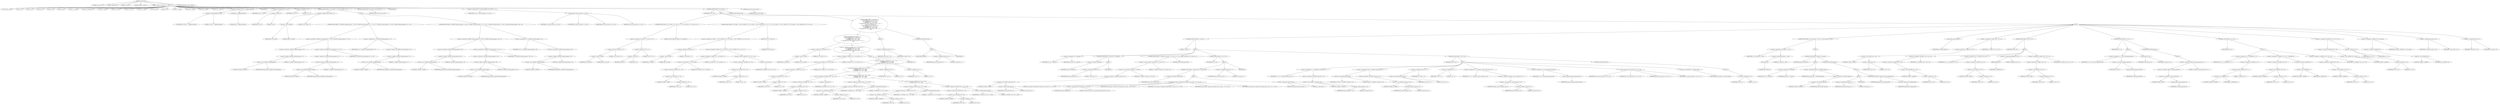 digraph cache_insert {  
"1000119" [label = "(METHOD,cache_insert)" ]
"1000120" [label = "(PARAM,const char *a1)" ]
"1000121" [label = "(PARAM,_DWORD *a2)" ]
"1000122" [label = "(PARAM,__int64 a3)" ]
"1000123" [label = "(PARAM,unsigned __int64 a4)" ]
"1000124" [label = "(PARAM,unsigned __int16 a5)" ]
"1000125" [label = "(BLOCK,,)" ]
"1000126" [label = "(LOCAL,result: __int64)" ]
"1000127" [label = "(LOCAL,v6: int)" ]
"1000128" [label = "(LOCAL,v7: int)" ]
"1000129" [label = "(LOCAL,v8: int)" ]
"1000130" [label = "(LOCAL,v9: int)" ]
"1000131" [label = "(LOCAL,v10: int)" ]
"1000132" [label = "(LOCAL,v11: __int64)" ]
"1000133" [label = "(LOCAL,v12: unsigned int)" ]
"1000134" [label = "(LOCAL,v13: __int64)" ]
"1000135" [label = "(LOCAL,v14: __int16)" ]
"1000136" [label = "(LOCAL,v15: char *)" ]
"1000137" [label = "(LOCAL,v16: __int64)" ]
"1000138" [label = "(LOCAL,v20: int)" ]
"1000139" [label = "(LOCAL,v21: int)" ]
"1000140" [label = "(LOCAL,v22: __int64)" ]
"1000141" [label = "(LOCAL,v23: __int64)" ]
"1000142" [label = "(LOCAL,v24: __int64)" ]
"1000143" [label = "(LOCAL,v25: __int64 [ 6 ])" ]
"1000144" [label = "(<operator>.assignment,v25[3] = __readfsqword(0x28u))" ]
"1000145" [label = "(<operator>.indirectIndexAccess,v25[3])" ]
"1000146" [label = "(IDENTIFIER,v25,v25[3] = __readfsqword(0x28u))" ]
"1000147" [label = "(LITERAL,3,v25[3] = __readfsqword(0x28u))" ]
"1000148" [label = "(__readfsqword,__readfsqword(0x28u))" ]
"1000149" [label = "(LITERAL,0x28u,__readfsqword(0x28u))" ]
"1000150" [label = "(IDENTIFIER,L,)" ]
"1000151" [label = "(<operator>.assignment,v20 = a5 & 4)" ]
"1000152" [label = "(IDENTIFIER,v20,v20 = a5 & 4)" ]
"1000153" [label = "(<operator>.and,a5 & 4)" ]
"1000154" [label = "(IDENTIFIER,a5,a5 & 4)" ]
"1000155" [label = "(LITERAL,4,a5 & 4)" ]
"1000156" [label = "(<operator>.assignment,v21 = 0)" ]
"1000157" [label = "(IDENTIFIER,v21,v21 = 0)" ]
"1000158" [label = "(LITERAL,0,v21 = 0)" ]
"1000159" [label = "(CONTROL_STRUCTURE,if ( (a5 & 0x980) != 0 ),if ( (a5 & 0x980) != 0 ))" ]
"1000160" [label = "(<operator>.notEquals,(a5 & 0x980) != 0)" ]
"1000161" [label = "(<operator>.and,a5 & 0x980)" ]
"1000162" [label = "(IDENTIFIER,a5,a5 & 0x980)" ]
"1000163" [label = "(LITERAL,0x980,a5 & 0x980)" ]
"1000164" [label = "(LITERAL,0,(a5 & 0x980) != 0)" ]
"1000165" [label = "(BLOCK,,)" ]
"1000166" [label = "(CONTROL_STRUCTURE,if ( *((_QWORD *)dnsmasq_daemon + 57) && *((_QWORD *)dnsmasq_daemon + 57) < a4 ),if ( *((_QWORD *)dnsmasq_daemon + 57) && *((_QWORD *)dnsmasq_daemon + 57) < a4 ))" ]
"1000167" [label = "(<operator>.logicalAnd,*((_QWORD *)dnsmasq_daemon + 57) && *((_QWORD *)dnsmasq_daemon + 57) < a4)" ]
"1000168" [label = "(<operator>.indirection,*((_QWORD *)dnsmasq_daemon + 57))" ]
"1000169" [label = "(<operator>.addition,(_QWORD *)dnsmasq_daemon + 57)" ]
"1000170" [label = "(<operator>.cast,(_QWORD *)dnsmasq_daemon)" ]
"1000171" [label = "(UNKNOWN,_QWORD *,_QWORD *)" ]
"1000172" [label = "(IDENTIFIER,dnsmasq_daemon,(_QWORD *)dnsmasq_daemon)" ]
"1000173" [label = "(LITERAL,57,(_QWORD *)dnsmasq_daemon + 57)" ]
"1000174" [label = "(<operator>.lessThan,*((_QWORD *)dnsmasq_daemon + 57) < a4)" ]
"1000175" [label = "(<operator>.indirection,*((_QWORD *)dnsmasq_daemon + 57))" ]
"1000176" [label = "(<operator>.addition,(_QWORD *)dnsmasq_daemon + 57)" ]
"1000177" [label = "(<operator>.cast,(_QWORD *)dnsmasq_daemon)" ]
"1000178" [label = "(UNKNOWN,_QWORD *,_QWORD *)" ]
"1000179" [label = "(IDENTIFIER,dnsmasq_daemon,(_QWORD *)dnsmasq_daemon)" ]
"1000180" [label = "(LITERAL,57,(_QWORD *)dnsmasq_daemon + 57)" ]
"1000181" [label = "(IDENTIFIER,a4,*((_QWORD *)dnsmasq_daemon + 57) < a4)" ]
"1000182" [label = "(<operator>.assignment,a4 = *((_QWORD *)dnsmasq_daemon + 57))" ]
"1000183" [label = "(IDENTIFIER,a4,a4 = *((_QWORD *)dnsmasq_daemon + 57))" ]
"1000184" [label = "(<operator>.indirection,*((_QWORD *)dnsmasq_daemon + 57))" ]
"1000185" [label = "(<operator>.addition,(_QWORD *)dnsmasq_daemon + 57)" ]
"1000186" [label = "(<operator>.cast,(_QWORD *)dnsmasq_daemon)" ]
"1000187" [label = "(UNKNOWN,_QWORD *,_QWORD *)" ]
"1000188" [label = "(IDENTIFIER,dnsmasq_daemon,(_QWORD *)dnsmasq_daemon)" ]
"1000189" [label = "(LITERAL,57,(_QWORD *)dnsmasq_daemon + 57)" ]
"1000190" [label = "(CONTROL_STRUCTURE,if ( *((_QWORD *)dnsmasq_daemon + 56) && *((_QWORD *)dnsmasq_daemon + 56) > a4 ),if ( *((_QWORD *)dnsmasq_daemon + 56) && *((_QWORD *)dnsmasq_daemon + 56) > a4 ))" ]
"1000191" [label = "(<operator>.logicalAnd,*((_QWORD *)dnsmasq_daemon + 56) && *((_QWORD *)dnsmasq_daemon + 56) > a4)" ]
"1000192" [label = "(<operator>.indirection,*((_QWORD *)dnsmasq_daemon + 56))" ]
"1000193" [label = "(<operator>.addition,(_QWORD *)dnsmasq_daemon + 56)" ]
"1000194" [label = "(<operator>.cast,(_QWORD *)dnsmasq_daemon)" ]
"1000195" [label = "(UNKNOWN,_QWORD *,_QWORD *)" ]
"1000196" [label = "(IDENTIFIER,dnsmasq_daemon,(_QWORD *)dnsmasq_daemon)" ]
"1000197" [label = "(LITERAL,56,(_QWORD *)dnsmasq_daemon + 56)" ]
"1000198" [label = "(<operator>.greaterThan,*((_QWORD *)dnsmasq_daemon + 56) > a4)" ]
"1000199" [label = "(<operator>.indirection,*((_QWORD *)dnsmasq_daemon + 56))" ]
"1000200" [label = "(<operator>.addition,(_QWORD *)dnsmasq_daemon + 56)" ]
"1000201" [label = "(<operator>.cast,(_QWORD *)dnsmasq_daemon)" ]
"1000202" [label = "(UNKNOWN,_QWORD *,_QWORD *)" ]
"1000203" [label = "(IDENTIFIER,dnsmasq_daemon,(_QWORD *)dnsmasq_daemon)" ]
"1000204" [label = "(LITERAL,56,(_QWORD *)dnsmasq_daemon + 56)" ]
"1000205" [label = "(IDENTIFIER,a4,*((_QWORD *)dnsmasq_daemon + 56) > a4)" ]
"1000206" [label = "(<operator>.assignment,a4 = *((_QWORD *)dnsmasq_daemon + 56))" ]
"1000207" [label = "(IDENTIFIER,a4,a4 = *((_QWORD *)dnsmasq_daemon + 56))" ]
"1000208" [label = "(<operator>.indirection,*((_QWORD *)dnsmasq_daemon + 56))" ]
"1000209" [label = "(<operator>.addition,(_QWORD *)dnsmasq_daemon + 56)" ]
"1000210" [label = "(<operator>.cast,(_QWORD *)dnsmasq_daemon)" ]
"1000211" [label = "(UNKNOWN,_QWORD *,_QWORD *)" ]
"1000212" [label = "(IDENTIFIER,dnsmasq_daemon,(_QWORD *)dnsmasq_daemon)" ]
"1000213" [label = "(LITERAL,56,(_QWORD *)dnsmasq_daemon + 56)" ]
"1000214" [label = "(CONTROL_STRUCTURE,if ( insert_error ),if ( insert_error ))" ]
"1000215" [label = "(IDENTIFIER,insert_error,if ( insert_error ))" ]
"1000216" [label = "(IDENTIFIER,L,)" ]
"1000217" [label = "(<operator>.assignment,v23 = cache_scan_free(a1, a2, a3, a5))" ]
"1000218" [label = "(IDENTIFIER,v23,v23 = cache_scan_free(a1, a2, a3, a5))" ]
"1000219" [label = "(cache_scan_free,cache_scan_free(a1, a2, a3, a5))" ]
"1000220" [label = "(IDENTIFIER,a1,cache_scan_free(a1, a2, a3, a5))" ]
"1000221" [label = "(IDENTIFIER,a2,cache_scan_free(a1, a2, a3, a5))" ]
"1000222" [label = "(IDENTIFIER,a3,cache_scan_free(a1, a2, a3, a5))" ]
"1000223" [label = "(IDENTIFIER,a5,cache_scan_free(a1, a2, a3, a5))" ]
"1000224" [label = "(CONTROL_STRUCTURE,if ( v23 ),if ( v23 ))" ]
"1000225" [label = "(IDENTIFIER,v23,if ( v23 ))" ]
"1000226" [label = "(BLOCK,,)" ]
"1000227" [label = "(CONTROL_STRUCTURE,if ( (a5 & 0x180) == 0 || (a5 & 8) == 0 ),if ( (a5 & 0x180) == 0 || (a5 & 8) == 0 ))" ]
"1000228" [label = "(<operator>.logicalOr,(a5 & 0x180) == 0 || (a5 & 8) == 0)" ]
"1000229" [label = "(<operator>.equals,(a5 & 0x180) == 0)" ]
"1000230" [label = "(<operator>.and,a5 & 0x180)" ]
"1000231" [label = "(IDENTIFIER,a5,a5 & 0x180)" ]
"1000232" [label = "(LITERAL,0x180,a5 & 0x180)" ]
"1000233" [label = "(LITERAL,0,(a5 & 0x180) == 0)" ]
"1000234" [label = "(<operator>.equals,(a5 & 8) == 0)" ]
"1000235" [label = "(<operator>.and,a5 & 8)" ]
"1000236" [label = "(IDENTIFIER,a5,a5 & 8)" ]
"1000237" [label = "(LITERAL,8,a5 & 8)" ]
"1000238" [label = "(LITERAL,0,(a5 & 8) == 0)" ]
"1000239" [label = "(CONTROL_STRUCTURE,goto LABEL_27;,goto LABEL_27;)" ]
"1000240" [label = "(CONTROL_STRUCTURE,if ( (a5 & 0x80) != 0 && (*(_WORD *)(v23 + 52) & 0x80) != 0 && *(_DWORD *)(v23 + 24) == *a2 ),if ( (a5 & 0x80) != 0 && (*(_WORD *)(v23 + 52) & 0x80) != 0 && *(_DWORD *)(v23 + 24) == *a2 ))" ]
"1000241" [label = "(<operator>.logicalAnd,(a5 & 0x80) != 0 && (*(_WORD *)(v23 + 52) & 0x80) != 0 && *(_DWORD *)(v23 + 24) == *a2)" ]
"1000242" [label = "(<operator>.notEquals,(a5 & 0x80) != 0)" ]
"1000243" [label = "(<operator>.and,a5 & 0x80)" ]
"1000244" [label = "(IDENTIFIER,a5,a5 & 0x80)" ]
"1000245" [label = "(LITERAL,0x80,a5 & 0x80)" ]
"1000246" [label = "(LITERAL,0,(a5 & 0x80) != 0)" ]
"1000247" [label = "(<operator>.logicalAnd,(*(_WORD *)(v23 + 52) & 0x80) != 0 && *(_DWORD *)(v23 + 24) == *a2)" ]
"1000248" [label = "(<operator>.notEquals,(*(_WORD *)(v23 + 52) & 0x80) != 0)" ]
"1000249" [label = "(<operator>.and,*(_WORD *)(v23 + 52) & 0x80)" ]
"1000250" [label = "(<operator>.indirection,*(_WORD *)(v23 + 52))" ]
"1000251" [label = "(<operator>.cast,(_WORD *)(v23 + 52))" ]
"1000252" [label = "(UNKNOWN,_WORD *,_WORD *)" ]
"1000253" [label = "(<operator>.addition,v23 + 52)" ]
"1000254" [label = "(IDENTIFIER,v23,v23 + 52)" ]
"1000255" [label = "(LITERAL,52,v23 + 52)" ]
"1000256" [label = "(LITERAL,0x80,*(_WORD *)(v23 + 52) & 0x80)" ]
"1000257" [label = "(LITERAL,0,(*(_WORD *)(v23 + 52) & 0x80) != 0)" ]
"1000258" [label = "(<operator>.equals,*(_DWORD *)(v23 + 24) == *a2)" ]
"1000259" [label = "(<operator>.indirection,*(_DWORD *)(v23 + 24))" ]
"1000260" [label = "(<operator>.cast,(_DWORD *)(v23 + 24))" ]
"1000261" [label = "(UNKNOWN,_DWORD *,_DWORD *)" ]
"1000262" [label = "(<operator>.addition,v23 + 24)" ]
"1000263" [label = "(IDENTIFIER,v23,v23 + 24)" ]
"1000264" [label = "(LITERAL,24,v23 + 24)" ]
"1000265" [label = "(<operator>.indirection,*a2)" ]
"1000266" [label = "(IDENTIFIER,a2,*(_DWORD *)(v23 + 24) == *a2)" ]
"1000267" [label = "(RETURN,return v23;,return v23;)" ]
"1000268" [label = "(IDENTIFIER,v23,return v23;)" ]
"1000269" [label = "(CONTROL_STRUCTURE,if ( (a5 & 0x100) != 0\n      && (*(_WORD *)(v23 + 52) & 0x100) != 0\n      && (*(_DWORD *)(v23 + 24) != *a2\n       || *(_DWORD *)(v23 + 28) != a2[1]\n       || *(_DWORD *)(v23 + 32) != a2[2]\n       || *(_DWORD *)(v23 + 36) != a2[3] ? (v10 = 0) : (v10 = 1),\n          v10) ),if ( (a5 & 0x100) != 0\n      && (*(_WORD *)(v23 + 52) & 0x100) != 0\n      && (*(_DWORD *)(v23 + 24) != *a2\n       || *(_DWORD *)(v23 + 28) != a2[1]\n       || *(_DWORD *)(v23 + 32) != a2[2]\n       || *(_DWORD *)(v23 + 36) != a2[3] ? (v10 = 0) : (v10 = 1),\n          v10) ))" ]
"1000270" [label = "(<operator>.logicalAnd,(a5 & 0x100) != 0\n      && (*(_WORD *)(v23 + 52) & 0x100) != 0\n      && (*(_DWORD *)(v23 + 24) != *a2\n       || *(_DWORD *)(v23 + 28) != a2[1]\n       || *(_DWORD *)(v23 + 32) != a2[2]\n       || *(_DWORD *)(v23 + 36) != a2[3] ? (v10 = 0) : (v10 = 1),\n          v10))" ]
"1000271" [label = "(<operator>.notEquals,(a5 & 0x100) != 0)" ]
"1000272" [label = "(<operator>.and,a5 & 0x100)" ]
"1000273" [label = "(IDENTIFIER,a5,a5 & 0x100)" ]
"1000274" [label = "(LITERAL,0x100,a5 & 0x100)" ]
"1000275" [label = "(LITERAL,0,(a5 & 0x100) != 0)" ]
"1000276" [label = "(<operator>.logicalAnd,(*(_WORD *)(v23 + 52) & 0x100) != 0\n      && (*(_DWORD *)(v23 + 24) != *a2\n       || *(_DWORD *)(v23 + 28) != a2[1]\n       || *(_DWORD *)(v23 + 32) != a2[2]\n       || *(_DWORD *)(v23 + 36) != a2[3] ? (v10 = 0) : (v10 = 1),\n          v10))" ]
"1000277" [label = "(<operator>.notEquals,(*(_WORD *)(v23 + 52) & 0x100) != 0)" ]
"1000278" [label = "(<operator>.and,*(_WORD *)(v23 + 52) & 0x100)" ]
"1000279" [label = "(<operator>.indirection,*(_WORD *)(v23 + 52))" ]
"1000280" [label = "(<operator>.cast,(_WORD *)(v23 + 52))" ]
"1000281" [label = "(UNKNOWN,_WORD *,_WORD *)" ]
"1000282" [label = "(<operator>.addition,v23 + 52)" ]
"1000283" [label = "(IDENTIFIER,v23,v23 + 52)" ]
"1000284" [label = "(LITERAL,52,v23 + 52)" ]
"1000285" [label = "(LITERAL,0x100,*(_WORD *)(v23 + 52) & 0x100)" ]
"1000286" [label = "(LITERAL,0,(*(_WORD *)(v23 + 52) & 0x100) != 0)" ]
"1000287" [label = "(BLOCK,,)" ]
"1000288" [label = "(<operator>.conditional,*(_DWORD *)(v23 + 24) != *a2\n       || *(_DWORD *)(v23 + 28) != a2[1]\n       || *(_DWORD *)(v23 + 32) != a2[2]\n       || *(_DWORD *)(v23 + 36) != a2[3] ? (v10 = 0) : (v10 = 1))" ]
"1000289" [label = "(<operator>.logicalOr,*(_DWORD *)(v23 + 24) != *a2\n       || *(_DWORD *)(v23 + 28) != a2[1]\n       || *(_DWORD *)(v23 + 32) != a2[2]\n       || *(_DWORD *)(v23 + 36) != a2[3])" ]
"1000290" [label = "(<operator>.notEquals,*(_DWORD *)(v23 + 24) != *a2)" ]
"1000291" [label = "(<operator>.indirection,*(_DWORD *)(v23 + 24))" ]
"1000292" [label = "(<operator>.cast,(_DWORD *)(v23 + 24))" ]
"1000293" [label = "(UNKNOWN,_DWORD *,_DWORD *)" ]
"1000294" [label = "(<operator>.addition,v23 + 24)" ]
"1000295" [label = "(IDENTIFIER,v23,v23 + 24)" ]
"1000296" [label = "(LITERAL,24,v23 + 24)" ]
"1000297" [label = "(<operator>.indirection,*a2)" ]
"1000298" [label = "(IDENTIFIER,a2,*(_DWORD *)(v23 + 24) != *a2)" ]
"1000299" [label = "(<operator>.logicalOr,*(_DWORD *)(v23 + 28) != a2[1]\n       || *(_DWORD *)(v23 + 32) != a2[2]\n       || *(_DWORD *)(v23 + 36) != a2[3])" ]
"1000300" [label = "(<operator>.notEquals,*(_DWORD *)(v23 + 28) != a2[1])" ]
"1000301" [label = "(<operator>.indirection,*(_DWORD *)(v23 + 28))" ]
"1000302" [label = "(<operator>.cast,(_DWORD *)(v23 + 28))" ]
"1000303" [label = "(UNKNOWN,_DWORD *,_DWORD *)" ]
"1000304" [label = "(<operator>.addition,v23 + 28)" ]
"1000305" [label = "(IDENTIFIER,v23,v23 + 28)" ]
"1000306" [label = "(LITERAL,28,v23 + 28)" ]
"1000307" [label = "(<operator>.indirectIndexAccess,a2[1])" ]
"1000308" [label = "(IDENTIFIER,a2,*(_DWORD *)(v23 + 28) != a2[1])" ]
"1000309" [label = "(LITERAL,1,*(_DWORD *)(v23 + 28) != a2[1])" ]
"1000310" [label = "(<operator>.logicalOr,*(_DWORD *)(v23 + 32) != a2[2]\n       || *(_DWORD *)(v23 + 36) != a2[3])" ]
"1000311" [label = "(<operator>.notEquals,*(_DWORD *)(v23 + 32) != a2[2])" ]
"1000312" [label = "(<operator>.indirection,*(_DWORD *)(v23 + 32))" ]
"1000313" [label = "(<operator>.cast,(_DWORD *)(v23 + 32))" ]
"1000314" [label = "(UNKNOWN,_DWORD *,_DWORD *)" ]
"1000315" [label = "(<operator>.addition,v23 + 32)" ]
"1000316" [label = "(IDENTIFIER,v23,v23 + 32)" ]
"1000317" [label = "(LITERAL,32,v23 + 32)" ]
"1000318" [label = "(<operator>.indirectIndexAccess,a2[2])" ]
"1000319" [label = "(IDENTIFIER,a2,*(_DWORD *)(v23 + 32) != a2[2])" ]
"1000320" [label = "(LITERAL,2,*(_DWORD *)(v23 + 32) != a2[2])" ]
"1000321" [label = "(<operator>.notEquals,*(_DWORD *)(v23 + 36) != a2[3])" ]
"1000322" [label = "(<operator>.indirection,*(_DWORD *)(v23 + 36))" ]
"1000323" [label = "(<operator>.cast,(_DWORD *)(v23 + 36))" ]
"1000324" [label = "(UNKNOWN,_DWORD *,_DWORD *)" ]
"1000325" [label = "(<operator>.addition,v23 + 36)" ]
"1000326" [label = "(IDENTIFIER,v23,v23 + 36)" ]
"1000327" [label = "(LITERAL,36,v23 + 36)" ]
"1000328" [label = "(<operator>.indirectIndexAccess,a2[3])" ]
"1000329" [label = "(IDENTIFIER,a2,*(_DWORD *)(v23 + 36) != a2[3])" ]
"1000330" [label = "(LITERAL,3,*(_DWORD *)(v23 + 36) != a2[3])" ]
"1000331" [label = "(<operator>.assignment,v10 = 0)" ]
"1000332" [label = "(IDENTIFIER,v10,v10 = 0)" ]
"1000333" [label = "(LITERAL,0,v10 = 0)" ]
"1000334" [label = "(<operator>.assignment,v10 = 1)" ]
"1000335" [label = "(IDENTIFIER,v10,v10 = 1)" ]
"1000336" [label = "(LITERAL,1,v10 = 1)" ]
"1000337" [label = "(IDENTIFIER,v10,)" ]
"1000338" [label = "(BLOCK,,)" ]
"1000339" [label = "(<operator>.assignment,result = v23)" ]
"1000340" [label = "(IDENTIFIER,result,result = v23)" ]
"1000341" [label = "(IDENTIFIER,v23,result = v23)" ]
"1000342" [label = "(CONTROL_STRUCTURE,else,else)" ]
"1000343" [label = "(BLOCK,,)" ]
"1000344" [label = "(JUMP_TARGET,LABEL_27)" ]
"1000345" [label = "(<operator>.assignment,insert_error = 1)" ]
"1000346" [label = "(IDENTIFIER,insert_error,insert_error = 1)" ]
"1000347" [label = "(LITERAL,1,insert_error = 1)" ]
"1000348" [label = "(IDENTIFIER,L,)" ]
"1000349" [label = "(CONTROL_STRUCTURE,else,else)" ]
"1000350" [label = "(BLOCK,,)" ]
"1000351" [label = "(CONTROL_STRUCTURE,while ( 1 ),while ( 1 ))" ]
"1000352" [label = "(LITERAL,1,while ( 1 ))" ]
"1000353" [label = "(BLOCK,,)" ]
"1000354" [label = "(<operator>.assignment,v24 = cache_tail)" ]
"1000355" [label = "(IDENTIFIER,v24,v24 = cache_tail)" ]
"1000356" [label = "(IDENTIFIER,cache_tail,v24 = cache_tail)" ]
"1000357" [label = "(CONTROL_STRUCTURE,if ( !cache_tail ),if ( !cache_tail ))" ]
"1000358" [label = "(<operator>.logicalNot,!cache_tail)" ]
"1000359" [label = "(IDENTIFIER,cache_tail,!cache_tail)" ]
"1000360" [label = "(BLOCK,,)" ]
"1000361" [label = "(<operator>.assignment,insert_error = 1)" ]
"1000362" [label = "(IDENTIFIER,insert_error,insert_error = 1)" ]
"1000363" [label = "(LITERAL,1,insert_error = 1)" ]
"1000364" [label = "(IDENTIFIER,L,)" ]
"1000365" [label = "(CONTROL_STRUCTURE,if ( (*(_WORD *)(cache_tail + 52) & 0xC) == 0 ),if ( (*(_WORD *)(cache_tail + 52) & 0xC) == 0 ))" ]
"1000366" [label = "(<operator>.equals,(*(_WORD *)(cache_tail + 52) & 0xC) == 0)" ]
"1000367" [label = "(<operator>.and,*(_WORD *)(cache_tail + 52) & 0xC)" ]
"1000368" [label = "(<operator>.indirection,*(_WORD *)(cache_tail + 52))" ]
"1000369" [label = "(<operator>.cast,(_WORD *)(cache_tail + 52))" ]
"1000370" [label = "(UNKNOWN,_WORD *,_WORD *)" ]
"1000371" [label = "(<operator>.addition,cache_tail + 52)" ]
"1000372" [label = "(IDENTIFIER,cache_tail,cache_tail + 52)" ]
"1000373" [label = "(LITERAL,52,cache_tail + 52)" ]
"1000374" [label = "(LITERAL,0xC,*(_WORD *)(cache_tail + 52) & 0xC)" ]
"1000375" [label = "(LITERAL,0,(*(_WORD *)(cache_tail + 52) & 0xC) == 0)" ]
"1000376" [label = "(CONTROL_STRUCTURE,break;,break;)" ]
"1000377" [label = "(CONTROL_STRUCTURE,if ( v21 ),if ( v21 ))" ]
"1000378" [label = "(IDENTIFIER,v21,if ( v21 ))" ]
"1000379" [label = "(BLOCK,,)" ]
"1000380" [label = "(CONTROL_STRUCTURE,if ( !warned_7808 ),if ( !warned_7808 ))" ]
"1000381" [label = "(<operator>.logicalNot,!warned_7808)" ]
"1000382" [label = "(IDENTIFIER,warned_7808,!warned_7808)" ]
"1000383" [label = "(BLOCK,,)" ]
"1000384" [label = "(my_syslog,my_syslog(3, (unsigned int)\"Internal error in cache.\", v6, v7, v8, v9))" ]
"1000385" [label = "(LITERAL,3,my_syslog(3, (unsigned int)\"Internal error in cache.\", v6, v7, v8, v9))" ]
"1000386" [label = "(<operator>.cast,(unsigned int)\"Internal error in cache.\")" ]
"1000387" [label = "(UNKNOWN,unsigned int,unsigned int)" ]
"1000388" [label = "(LITERAL,\"Internal error in cache.\",(unsigned int)\"Internal error in cache.\")" ]
"1000389" [label = "(IDENTIFIER,v6,my_syslog(3, (unsigned int)\"Internal error in cache.\", v6, v7, v8, v9))" ]
"1000390" [label = "(IDENTIFIER,v7,my_syslog(3, (unsigned int)\"Internal error in cache.\", v6, v7, v8, v9))" ]
"1000391" [label = "(IDENTIFIER,v8,my_syslog(3, (unsigned int)\"Internal error in cache.\", v6, v7, v8, v9))" ]
"1000392" [label = "(IDENTIFIER,v9,my_syslog(3, (unsigned int)\"Internal error in cache.\", v6, v7, v8, v9))" ]
"1000393" [label = "(<operator>.assignment,warned_7808 = 1)" ]
"1000394" [label = "(IDENTIFIER,warned_7808,warned_7808 = 1)" ]
"1000395" [label = "(LITERAL,1,warned_7808 = 1)" ]
"1000396" [label = "(<operator>.assignment,insert_error = 1)" ]
"1000397" [label = "(IDENTIFIER,insert_error,insert_error = 1)" ]
"1000398" [label = "(LITERAL,1,insert_error = 1)" ]
"1000399" [label = "(IDENTIFIER,L,)" ]
"1000400" [label = "(CONTROL_STRUCTURE,if ( v20 ),if ( v20 ))" ]
"1000401" [label = "(IDENTIFIER,v20,if ( v20 ))" ]
"1000402" [label = "(BLOCK,,)" ]
"1000403" [label = "(<operator>.assignment,v11 = *(_QWORD *)(cache_tail + 32))" ]
"1000404" [label = "(IDENTIFIER,v11,v11 = *(_QWORD *)(cache_tail + 32))" ]
"1000405" [label = "(<operator>.indirection,*(_QWORD *)(cache_tail + 32))" ]
"1000406" [label = "(<operator>.cast,(_QWORD *)(cache_tail + 32))" ]
"1000407" [label = "(UNKNOWN,_QWORD *,_QWORD *)" ]
"1000408" [label = "(<operator>.addition,cache_tail + 32)" ]
"1000409" [label = "(IDENTIFIER,cache_tail,cache_tail + 32)" ]
"1000410" [label = "(LITERAL,32,cache_tail + 32)" ]
"1000411" [label = "(<operator>.assignment,v25[0] = *(_QWORD *)(cache_tail + 24))" ]
"1000412" [label = "(<operator>.indirectIndexAccess,v25[0])" ]
"1000413" [label = "(IDENTIFIER,v25,v25[0] = *(_QWORD *)(cache_tail + 24))" ]
"1000414" [label = "(LITERAL,0,v25[0] = *(_QWORD *)(cache_tail + 24))" ]
"1000415" [label = "(<operator>.indirection,*(_QWORD *)(cache_tail + 24))" ]
"1000416" [label = "(<operator>.cast,(_QWORD *)(cache_tail + 24))" ]
"1000417" [label = "(UNKNOWN,_QWORD *,_QWORD *)" ]
"1000418" [label = "(<operator>.addition,cache_tail + 24)" ]
"1000419" [label = "(IDENTIFIER,cache_tail,cache_tail + 24)" ]
"1000420" [label = "(LITERAL,24,cache_tail + 24)" ]
"1000421" [label = "(<operator>.assignment,v25[1] = v11)" ]
"1000422" [label = "(<operator>.indirectIndexAccess,v25[1])" ]
"1000423" [label = "(IDENTIFIER,v25,v25[1] = v11)" ]
"1000424" [label = "(LITERAL,1,v25[1] = v11)" ]
"1000425" [label = "(IDENTIFIER,v11,v25[1] = v11)" ]
"1000426" [label = "(<operator>.assignment,v21 = 1)" ]
"1000427" [label = "(IDENTIFIER,v21,v21 = 1)" ]
"1000428" [label = "(LITERAL,1,v21 = 1)" ]
"1000429" [label = "(<operator>.assignment,v12 = *(unsigned __int16 *)(cache_tail + 52))" ]
"1000430" [label = "(IDENTIFIER,v12,v12 = *(unsigned __int16 *)(cache_tail + 52))" ]
"1000431" [label = "(<operator>.indirection,*(unsigned __int16 *)(cache_tail + 52))" ]
"1000432" [label = "(<operator>.cast,(unsigned __int16 *)(cache_tail + 52))" ]
"1000433" [label = "(UNKNOWN,unsigned __int16 *,unsigned __int16 *)" ]
"1000434" [label = "(<operator>.addition,cache_tail + 52)" ]
"1000435" [label = "(IDENTIFIER,cache_tail,cache_tail + 52)" ]
"1000436" [label = "(LITERAL,52,cache_tail + 52)" ]
"1000437" [label = "(<operator>.assignment,v13 = cache_get_name(cache_tail))" ]
"1000438" [label = "(IDENTIFIER,v13,v13 = cache_get_name(cache_tail))" ]
"1000439" [label = "(cache_get_name,cache_get_name(cache_tail))" ]
"1000440" [label = "(IDENTIFIER,cache_tail,cache_get_name(cache_tail))" ]
"1000441" [label = "(cache_scan_free,cache_scan_free(v13, v25, a3, v12))" ]
"1000442" [label = "(IDENTIFIER,v13,cache_scan_free(v13, v25, a3, v12))" ]
"1000443" [label = "(IDENTIFIER,v25,cache_scan_free(v13, v25, a3, v12))" ]
"1000444" [label = "(IDENTIFIER,a3,cache_scan_free(v13, v25, a3, v12))" ]
"1000445" [label = "(IDENTIFIER,v12,cache_scan_free(v13, v25, a3, v12))" ]
"1000446" [label = "(<operator>.preIncrement,++cache_live_freed)" ]
"1000447" [label = "(IDENTIFIER,cache_live_freed,++cache_live_freed)" ]
"1000448" [label = "(CONTROL_STRUCTURE,else,else)" ]
"1000449" [label = "(BLOCK,,)" ]
"1000450" [label = "(<operator>.assignment,v20 = 1)" ]
"1000451" [label = "(IDENTIFIER,v20,v20 = 1)" ]
"1000452" [label = "(LITERAL,1,v20 = 1)" ]
"1000453" [label = "(CONTROL_STRUCTURE,if ( a1 && strlen(a1) > 0x31 ),if ( a1 && strlen(a1) > 0x31 ))" ]
"1000454" [label = "(<operator>.logicalAnd,a1 && strlen(a1) > 0x31)" ]
"1000455" [label = "(IDENTIFIER,a1,a1 && strlen(a1) > 0x31)" ]
"1000456" [label = "(<operator>.greaterThan,strlen(a1) > 0x31)" ]
"1000457" [label = "(strlen,strlen(a1))" ]
"1000458" [label = "(IDENTIFIER,a1,strlen(a1))" ]
"1000459" [label = "(LITERAL,0x31,strlen(a1) > 0x31)" ]
"1000460" [label = "(BLOCK,,)" ]
"1000461" [label = "(CONTROL_STRUCTURE,if ( big_free ),if ( big_free ))" ]
"1000462" [label = "(IDENTIFIER,big_free,if ( big_free ))" ]
"1000463" [label = "(BLOCK,,)" ]
"1000464" [label = "(<operator>.assignment,v22 = big_free)" ]
"1000465" [label = "(IDENTIFIER,v22,v22 = big_free)" ]
"1000466" [label = "(IDENTIFIER,big_free,v22 = big_free)" ]
"1000467" [label = "(<operator>.assignment,big_free = *(_QWORD *)big_free)" ]
"1000468" [label = "(IDENTIFIER,big_free,big_free = *(_QWORD *)big_free)" ]
"1000469" [label = "(<operator>.indirection,*(_QWORD *)big_free)" ]
"1000470" [label = "(<operator>.cast,(_QWORD *)big_free)" ]
"1000471" [label = "(UNKNOWN,_QWORD *,_QWORD *)" ]
"1000472" [label = "(IDENTIFIER,big_free,(_QWORD *)big_free)" ]
"1000473" [label = "(CONTROL_STRUCTURE,else,else)" ]
"1000474" [label = "(BLOCK,,)" ]
"1000475" [label = "(BLOCK,,)" ]
"1000476" [label = "(<operator>.assignment,insert_error = 1)" ]
"1000477" [label = "(IDENTIFIER,insert_error,insert_error = 1)" ]
"1000478" [label = "(LITERAL,1,insert_error = 1)" ]
"1000479" [label = "(IDENTIFIER,L,)" ]
"1000480" [label = "(CONTROL_STRUCTURE,if ( bignames_left ),if ( bignames_left ))" ]
"1000481" [label = "(IDENTIFIER,bignames_left,if ( bignames_left ))" ]
"1000482" [label = "(<operator>.preDecrement,--bignames_left)" ]
"1000483" [label = "(IDENTIFIER,bignames_left,--bignames_left)" ]
"1000484" [label = "(cache_unlink,cache_unlink(v24))" ]
"1000485" [label = "(IDENTIFIER,v24,cache_unlink(v24))" ]
"1000486" [label = "(<operator>.assignment,*(_WORD *)(v24 + 52) = a5)" ]
"1000487" [label = "(<operator>.indirection,*(_WORD *)(v24 + 52))" ]
"1000488" [label = "(<operator>.cast,(_WORD *)(v24 + 52))" ]
"1000489" [label = "(UNKNOWN,_WORD *,_WORD *)" ]
"1000490" [label = "(<operator>.addition,v24 + 52)" ]
"1000491" [label = "(IDENTIFIER,v24,v24 + 52)" ]
"1000492" [label = "(LITERAL,52,v24 + 52)" ]
"1000493" [label = "(IDENTIFIER,a5,*(_WORD *)(v24 + 52) = a5)" ]
"1000494" [label = "(CONTROL_STRUCTURE,if ( v22 ),if ( v22 ))" ]
"1000495" [label = "(IDENTIFIER,v22,if ( v22 ))" ]
"1000496" [label = "(BLOCK,,)" ]
"1000497" [label = "(<operator>.assignment,*(_QWORD *)(v24 + 56) = v22)" ]
"1000498" [label = "(<operator>.indirection,*(_QWORD *)(v24 + 56))" ]
"1000499" [label = "(<operator>.cast,(_QWORD *)(v24 + 56))" ]
"1000500" [label = "(UNKNOWN,_QWORD *,_QWORD *)" ]
"1000501" [label = "(<operator>.addition,v24 + 56)" ]
"1000502" [label = "(IDENTIFIER,v24,v24 + 56)" ]
"1000503" [label = "(LITERAL,56,v24 + 56)" ]
"1000504" [label = "(IDENTIFIER,v22,*(_QWORD *)(v24 + 56) = v22)" ]
"1000505" [label = "(<operator>.assignment,v14 = *(_WORD *)(v24 + 52))" ]
"1000506" [label = "(IDENTIFIER,v14,v14 = *(_WORD *)(v24 + 52))" ]
"1000507" [label = "(<operator>.indirection,*(_WORD *)(v24 + 52))" ]
"1000508" [label = "(<operator>.cast,(_WORD *)(v24 + 52))" ]
"1000509" [label = "(UNKNOWN,_WORD *,_WORD *)" ]
"1000510" [label = "(<operator>.addition,v24 + 52)" ]
"1000511" [label = "(IDENTIFIER,v24,v24 + 52)" ]
"1000512" [label = "(LITERAL,52,v24 + 52)" ]
"1000513" [label = "(<operators>.assignmentOr,HIBYTE(v14) |= 2u)" ]
"1000514" [label = "(HIBYTE,HIBYTE(v14))" ]
"1000515" [label = "(IDENTIFIER,v14,HIBYTE(v14))" ]
"1000516" [label = "(LITERAL,2u,HIBYTE(v14) |= 2u)" ]
"1000517" [label = "(<operator>.assignment,*(_WORD *)(v24 + 52) = v14)" ]
"1000518" [label = "(<operator>.indirection,*(_WORD *)(v24 + 52))" ]
"1000519" [label = "(<operator>.cast,(_WORD *)(v24 + 52))" ]
"1000520" [label = "(UNKNOWN,_WORD *,_WORD *)" ]
"1000521" [label = "(<operator>.addition,v24 + 52)" ]
"1000522" [label = "(IDENTIFIER,v24,v24 + 52)" ]
"1000523" [label = "(LITERAL,52,v24 + 52)" ]
"1000524" [label = "(IDENTIFIER,v14,*(_WORD *)(v24 + 52) = v14)" ]
"1000525" [label = "(CONTROL_STRUCTURE,if ( a1 ),if ( a1 ))" ]
"1000526" [label = "(IDENTIFIER,a1,if ( a1 ))" ]
"1000527" [label = "(BLOCK,,)" ]
"1000528" [label = "(<operator>.assignment,v15 = (char *)cache_get_name(v24))" ]
"1000529" [label = "(IDENTIFIER,v15,v15 = (char *)cache_get_name(v24))" ]
"1000530" [label = "(<operator>.cast,(char *)cache_get_name(v24))" ]
"1000531" [label = "(UNKNOWN,char *,char *)" ]
"1000532" [label = "(cache_get_name,cache_get_name(v24))" ]
"1000533" [label = "(IDENTIFIER,v24,cache_get_name(v24))" ]
"1000534" [label = "(strcpy,strcpy(v15, a1))" ]
"1000535" [label = "(IDENTIFIER,v15,strcpy(v15, a1))" ]
"1000536" [label = "(IDENTIFIER,a1,strcpy(v15, a1))" ]
"1000537" [label = "(CONTROL_STRUCTURE,else,else)" ]
"1000538" [label = "(BLOCK,,)" ]
"1000539" [label = "(<operator>.assignment,*(_BYTE *)cache_get_name(v24) = 0)" ]
"1000540" [label = "(<operator>.indirection,*(_BYTE *)cache_get_name(v24))" ]
"1000541" [label = "(<operator>.cast,(_BYTE *)cache_get_name(v24))" ]
"1000542" [label = "(UNKNOWN,_BYTE *,_BYTE *)" ]
"1000543" [label = "(cache_get_name,cache_get_name(v24))" ]
"1000544" [label = "(IDENTIFIER,v24,cache_get_name(v24))" ]
"1000545" [label = "(LITERAL,0,*(_BYTE *)cache_get_name(v24) = 0)" ]
"1000546" [label = "(CONTROL_STRUCTURE,if ( a2 ),if ( a2 ))" ]
"1000547" [label = "(IDENTIFIER,a2,if ( a2 ))" ]
"1000548" [label = "(BLOCK,,)" ]
"1000549" [label = "(<operator>.assignment,v16 = *((_QWORD *)a2 + 1))" ]
"1000550" [label = "(IDENTIFIER,v16,v16 = *((_QWORD *)a2 + 1))" ]
"1000551" [label = "(<operator>.indirection,*((_QWORD *)a2 + 1))" ]
"1000552" [label = "(<operator>.addition,(_QWORD *)a2 + 1)" ]
"1000553" [label = "(<operator>.cast,(_QWORD *)a2)" ]
"1000554" [label = "(UNKNOWN,_QWORD *,_QWORD *)" ]
"1000555" [label = "(IDENTIFIER,a2,(_QWORD *)a2)" ]
"1000556" [label = "(LITERAL,1,(_QWORD *)a2 + 1)" ]
"1000557" [label = "(<operator>.assignment,*(_QWORD *)(v24 + 24) = *(_QWORD *)a2)" ]
"1000558" [label = "(<operator>.indirection,*(_QWORD *)(v24 + 24))" ]
"1000559" [label = "(<operator>.cast,(_QWORD *)(v24 + 24))" ]
"1000560" [label = "(UNKNOWN,_QWORD *,_QWORD *)" ]
"1000561" [label = "(<operator>.addition,v24 + 24)" ]
"1000562" [label = "(IDENTIFIER,v24,v24 + 24)" ]
"1000563" [label = "(LITERAL,24,v24 + 24)" ]
"1000564" [label = "(<operator>.indirection,*(_QWORD *)a2)" ]
"1000565" [label = "(<operator>.cast,(_QWORD *)a2)" ]
"1000566" [label = "(UNKNOWN,_QWORD *,_QWORD *)" ]
"1000567" [label = "(IDENTIFIER,a2,(_QWORD *)a2)" ]
"1000568" [label = "(<operator>.assignment,*(_QWORD *)(v24 + 32) = v16)" ]
"1000569" [label = "(<operator>.indirection,*(_QWORD *)(v24 + 32))" ]
"1000570" [label = "(<operator>.cast,(_QWORD *)(v24 + 32))" ]
"1000571" [label = "(UNKNOWN,_QWORD *,_QWORD *)" ]
"1000572" [label = "(<operator>.addition,v24 + 32)" ]
"1000573" [label = "(IDENTIFIER,v24,v24 + 32)" ]
"1000574" [label = "(LITERAL,32,v24 + 32)" ]
"1000575" [label = "(IDENTIFIER,v16,*(_QWORD *)(v24 + 32) = v16)" ]
"1000576" [label = "(<operator>.assignment,*(_QWORD *)(v24 + 40) = a3 + a4)" ]
"1000577" [label = "(<operator>.indirection,*(_QWORD *)(v24 + 40))" ]
"1000578" [label = "(<operator>.cast,(_QWORD *)(v24 + 40))" ]
"1000579" [label = "(UNKNOWN,_QWORD *,_QWORD *)" ]
"1000580" [label = "(<operator>.addition,v24 + 40)" ]
"1000581" [label = "(IDENTIFIER,v24,v24 + 40)" ]
"1000582" [label = "(LITERAL,40,v24 + 40)" ]
"1000583" [label = "(<operator>.addition,a3 + a4)" ]
"1000584" [label = "(IDENTIFIER,a3,a3 + a4)" ]
"1000585" [label = "(IDENTIFIER,a4,a3 + a4)" ]
"1000586" [label = "(<operator>.assignment,*(_QWORD *)v24 = new_chain)" ]
"1000587" [label = "(<operator>.indirection,*(_QWORD *)v24)" ]
"1000588" [label = "(<operator>.cast,(_QWORD *)v24)" ]
"1000589" [label = "(UNKNOWN,_QWORD *,_QWORD *)" ]
"1000590" [label = "(IDENTIFIER,v24,(_QWORD *)v24)" ]
"1000591" [label = "(IDENTIFIER,new_chain,*(_QWORD *)v24 = new_chain)" ]
"1000592" [label = "(<operator>.assignment,new_chain = v24)" ]
"1000593" [label = "(IDENTIFIER,new_chain,new_chain = v24)" ]
"1000594" [label = "(IDENTIFIER,v24,new_chain = v24)" ]
"1000595" [label = "(<operator>.assignment,result = v24)" ]
"1000596" [label = "(IDENTIFIER,result,result = v24)" ]
"1000597" [label = "(IDENTIFIER,v24,result = v24)" ]
"1000598" [label = "(RETURN,return result;,return result;)" ]
"1000599" [label = "(IDENTIFIER,result,return result;)" ]
"1000600" [label = "(METHOD_RETURN,__int64 __fastcall)" ]
  "1000119" -> "1000120" 
  "1000119" -> "1000121" 
  "1000119" -> "1000122" 
  "1000119" -> "1000123" 
  "1000119" -> "1000124" 
  "1000119" -> "1000125" 
  "1000119" -> "1000600" 
  "1000125" -> "1000126" 
  "1000125" -> "1000127" 
  "1000125" -> "1000128" 
  "1000125" -> "1000129" 
  "1000125" -> "1000130" 
  "1000125" -> "1000131" 
  "1000125" -> "1000132" 
  "1000125" -> "1000133" 
  "1000125" -> "1000134" 
  "1000125" -> "1000135" 
  "1000125" -> "1000136" 
  "1000125" -> "1000137" 
  "1000125" -> "1000138" 
  "1000125" -> "1000139" 
  "1000125" -> "1000140" 
  "1000125" -> "1000141" 
  "1000125" -> "1000142" 
  "1000125" -> "1000143" 
  "1000125" -> "1000144" 
  "1000125" -> "1000150" 
  "1000125" -> "1000151" 
  "1000125" -> "1000156" 
  "1000125" -> "1000159" 
  "1000125" -> "1000214" 
  "1000125" -> "1000216" 
  "1000125" -> "1000217" 
  "1000125" -> "1000224" 
  "1000125" -> "1000598" 
  "1000144" -> "1000145" 
  "1000144" -> "1000148" 
  "1000145" -> "1000146" 
  "1000145" -> "1000147" 
  "1000148" -> "1000149" 
  "1000151" -> "1000152" 
  "1000151" -> "1000153" 
  "1000153" -> "1000154" 
  "1000153" -> "1000155" 
  "1000156" -> "1000157" 
  "1000156" -> "1000158" 
  "1000159" -> "1000160" 
  "1000159" -> "1000165" 
  "1000160" -> "1000161" 
  "1000160" -> "1000164" 
  "1000161" -> "1000162" 
  "1000161" -> "1000163" 
  "1000165" -> "1000166" 
  "1000165" -> "1000190" 
  "1000166" -> "1000167" 
  "1000166" -> "1000182" 
  "1000167" -> "1000168" 
  "1000167" -> "1000174" 
  "1000168" -> "1000169" 
  "1000169" -> "1000170" 
  "1000169" -> "1000173" 
  "1000170" -> "1000171" 
  "1000170" -> "1000172" 
  "1000174" -> "1000175" 
  "1000174" -> "1000181" 
  "1000175" -> "1000176" 
  "1000176" -> "1000177" 
  "1000176" -> "1000180" 
  "1000177" -> "1000178" 
  "1000177" -> "1000179" 
  "1000182" -> "1000183" 
  "1000182" -> "1000184" 
  "1000184" -> "1000185" 
  "1000185" -> "1000186" 
  "1000185" -> "1000189" 
  "1000186" -> "1000187" 
  "1000186" -> "1000188" 
  "1000190" -> "1000191" 
  "1000190" -> "1000206" 
  "1000191" -> "1000192" 
  "1000191" -> "1000198" 
  "1000192" -> "1000193" 
  "1000193" -> "1000194" 
  "1000193" -> "1000197" 
  "1000194" -> "1000195" 
  "1000194" -> "1000196" 
  "1000198" -> "1000199" 
  "1000198" -> "1000205" 
  "1000199" -> "1000200" 
  "1000200" -> "1000201" 
  "1000200" -> "1000204" 
  "1000201" -> "1000202" 
  "1000201" -> "1000203" 
  "1000206" -> "1000207" 
  "1000206" -> "1000208" 
  "1000208" -> "1000209" 
  "1000209" -> "1000210" 
  "1000209" -> "1000213" 
  "1000210" -> "1000211" 
  "1000210" -> "1000212" 
  "1000214" -> "1000215" 
  "1000217" -> "1000218" 
  "1000217" -> "1000219" 
  "1000219" -> "1000220" 
  "1000219" -> "1000221" 
  "1000219" -> "1000222" 
  "1000219" -> "1000223" 
  "1000224" -> "1000225" 
  "1000224" -> "1000226" 
  "1000224" -> "1000349" 
  "1000226" -> "1000227" 
  "1000226" -> "1000240" 
  "1000226" -> "1000269" 
  "1000227" -> "1000228" 
  "1000227" -> "1000239" 
  "1000228" -> "1000229" 
  "1000228" -> "1000234" 
  "1000229" -> "1000230" 
  "1000229" -> "1000233" 
  "1000230" -> "1000231" 
  "1000230" -> "1000232" 
  "1000234" -> "1000235" 
  "1000234" -> "1000238" 
  "1000235" -> "1000236" 
  "1000235" -> "1000237" 
  "1000240" -> "1000241" 
  "1000240" -> "1000267" 
  "1000241" -> "1000242" 
  "1000241" -> "1000247" 
  "1000242" -> "1000243" 
  "1000242" -> "1000246" 
  "1000243" -> "1000244" 
  "1000243" -> "1000245" 
  "1000247" -> "1000248" 
  "1000247" -> "1000258" 
  "1000248" -> "1000249" 
  "1000248" -> "1000257" 
  "1000249" -> "1000250" 
  "1000249" -> "1000256" 
  "1000250" -> "1000251" 
  "1000251" -> "1000252" 
  "1000251" -> "1000253" 
  "1000253" -> "1000254" 
  "1000253" -> "1000255" 
  "1000258" -> "1000259" 
  "1000258" -> "1000265" 
  "1000259" -> "1000260" 
  "1000260" -> "1000261" 
  "1000260" -> "1000262" 
  "1000262" -> "1000263" 
  "1000262" -> "1000264" 
  "1000265" -> "1000266" 
  "1000267" -> "1000268" 
  "1000269" -> "1000270" 
  "1000269" -> "1000338" 
  "1000269" -> "1000342" 
  "1000270" -> "1000271" 
  "1000270" -> "1000276" 
  "1000271" -> "1000272" 
  "1000271" -> "1000275" 
  "1000272" -> "1000273" 
  "1000272" -> "1000274" 
  "1000276" -> "1000277" 
  "1000276" -> "1000287" 
  "1000277" -> "1000278" 
  "1000277" -> "1000286" 
  "1000278" -> "1000279" 
  "1000278" -> "1000285" 
  "1000279" -> "1000280" 
  "1000280" -> "1000281" 
  "1000280" -> "1000282" 
  "1000282" -> "1000283" 
  "1000282" -> "1000284" 
  "1000287" -> "1000288" 
  "1000287" -> "1000337" 
  "1000288" -> "1000289" 
  "1000288" -> "1000331" 
  "1000288" -> "1000334" 
  "1000289" -> "1000290" 
  "1000289" -> "1000299" 
  "1000290" -> "1000291" 
  "1000290" -> "1000297" 
  "1000291" -> "1000292" 
  "1000292" -> "1000293" 
  "1000292" -> "1000294" 
  "1000294" -> "1000295" 
  "1000294" -> "1000296" 
  "1000297" -> "1000298" 
  "1000299" -> "1000300" 
  "1000299" -> "1000310" 
  "1000300" -> "1000301" 
  "1000300" -> "1000307" 
  "1000301" -> "1000302" 
  "1000302" -> "1000303" 
  "1000302" -> "1000304" 
  "1000304" -> "1000305" 
  "1000304" -> "1000306" 
  "1000307" -> "1000308" 
  "1000307" -> "1000309" 
  "1000310" -> "1000311" 
  "1000310" -> "1000321" 
  "1000311" -> "1000312" 
  "1000311" -> "1000318" 
  "1000312" -> "1000313" 
  "1000313" -> "1000314" 
  "1000313" -> "1000315" 
  "1000315" -> "1000316" 
  "1000315" -> "1000317" 
  "1000318" -> "1000319" 
  "1000318" -> "1000320" 
  "1000321" -> "1000322" 
  "1000321" -> "1000328" 
  "1000322" -> "1000323" 
  "1000323" -> "1000324" 
  "1000323" -> "1000325" 
  "1000325" -> "1000326" 
  "1000325" -> "1000327" 
  "1000328" -> "1000329" 
  "1000328" -> "1000330" 
  "1000331" -> "1000332" 
  "1000331" -> "1000333" 
  "1000334" -> "1000335" 
  "1000334" -> "1000336" 
  "1000338" -> "1000339" 
  "1000339" -> "1000340" 
  "1000339" -> "1000341" 
  "1000342" -> "1000343" 
  "1000343" -> "1000344" 
  "1000343" -> "1000345" 
  "1000343" -> "1000348" 
  "1000345" -> "1000346" 
  "1000345" -> "1000347" 
  "1000349" -> "1000350" 
  "1000350" -> "1000351" 
  "1000350" -> "1000453" 
  "1000350" -> "1000484" 
  "1000350" -> "1000486" 
  "1000350" -> "1000494" 
  "1000350" -> "1000525" 
  "1000350" -> "1000546" 
  "1000350" -> "1000576" 
  "1000350" -> "1000586" 
  "1000350" -> "1000592" 
  "1000350" -> "1000595" 
  "1000351" -> "1000352" 
  "1000351" -> "1000353" 
  "1000353" -> "1000354" 
  "1000353" -> "1000357" 
  "1000353" -> "1000365" 
  "1000353" -> "1000377" 
  "1000353" -> "1000400" 
  "1000354" -> "1000355" 
  "1000354" -> "1000356" 
  "1000357" -> "1000358" 
  "1000357" -> "1000360" 
  "1000358" -> "1000359" 
  "1000360" -> "1000361" 
  "1000360" -> "1000364" 
  "1000361" -> "1000362" 
  "1000361" -> "1000363" 
  "1000365" -> "1000366" 
  "1000365" -> "1000376" 
  "1000366" -> "1000367" 
  "1000366" -> "1000375" 
  "1000367" -> "1000368" 
  "1000367" -> "1000374" 
  "1000368" -> "1000369" 
  "1000369" -> "1000370" 
  "1000369" -> "1000371" 
  "1000371" -> "1000372" 
  "1000371" -> "1000373" 
  "1000377" -> "1000378" 
  "1000377" -> "1000379" 
  "1000379" -> "1000380" 
  "1000379" -> "1000396" 
  "1000379" -> "1000399" 
  "1000380" -> "1000381" 
  "1000380" -> "1000383" 
  "1000381" -> "1000382" 
  "1000383" -> "1000384" 
  "1000383" -> "1000393" 
  "1000384" -> "1000385" 
  "1000384" -> "1000386" 
  "1000384" -> "1000389" 
  "1000384" -> "1000390" 
  "1000384" -> "1000391" 
  "1000384" -> "1000392" 
  "1000386" -> "1000387" 
  "1000386" -> "1000388" 
  "1000393" -> "1000394" 
  "1000393" -> "1000395" 
  "1000396" -> "1000397" 
  "1000396" -> "1000398" 
  "1000400" -> "1000401" 
  "1000400" -> "1000402" 
  "1000400" -> "1000448" 
  "1000402" -> "1000403" 
  "1000402" -> "1000411" 
  "1000402" -> "1000421" 
  "1000402" -> "1000426" 
  "1000402" -> "1000429" 
  "1000402" -> "1000437" 
  "1000402" -> "1000441" 
  "1000402" -> "1000446" 
  "1000403" -> "1000404" 
  "1000403" -> "1000405" 
  "1000405" -> "1000406" 
  "1000406" -> "1000407" 
  "1000406" -> "1000408" 
  "1000408" -> "1000409" 
  "1000408" -> "1000410" 
  "1000411" -> "1000412" 
  "1000411" -> "1000415" 
  "1000412" -> "1000413" 
  "1000412" -> "1000414" 
  "1000415" -> "1000416" 
  "1000416" -> "1000417" 
  "1000416" -> "1000418" 
  "1000418" -> "1000419" 
  "1000418" -> "1000420" 
  "1000421" -> "1000422" 
  "1000421" -> "1000425" 
  "1000422" -> "1000423" 
  "1000422" -> "1000424" 
  "1000426" -> "1000427" 
  "1000426" -> "1000428" 
  "1000429" -> "1000430" 
  "1000429" -> "1000431" 
  "1000431" -> "1000432" 
  "1000432" -> "1000433" 
  "1000432" -> "1000434" 
  "1000434" -> "1000435" 
  "1000434" -> "1000436" 
  "1000437" -> "1000438" 
  "1000437" -> "1000439" 
  "1000439" -> "1000440" 
  "1000441" -> "1000442" 
  "1000441" -> "1000443" 
  "1000441" -> "1000444" 
  "1000441" -> "1000445" 
  "1000446" -> "1000447" 
  "1000448" -> "1000449" 
  "1000449" -> "1000450" 
  "1000450" -> "1000451" 
  "1000450" -> "1000452" 
  "1000453" -> "1000454" 
  "1000453" -> "1000460" 
  "1000454" -> "1000455" 
  "1000454" -> "1000456" 
  "1000456" -> "1000457" 
  "1000456" -> "1000459" 
  "1000457" -> "1000458" 
  "1000460" -> "1000461" 
  "1000461" -> "1000462" 
  "1000461" -> "1000463" 
  "1000461" -> "1000473" 
  "1000463" -> "1000464" 
  "1000463" -> "1000467" 
  "1000464" -> "1000465" 
  "1000464" -> "1000466" 
  "1000467" -> "1000468" 
  "1000467" -> "1000469" 
  "1000469" -> "1000470" 
  "1000470" -> "1000471" 
  "1000470" -> "1000472" 
  "1000473" -> "1000474" 
  "1000474" -> "1000475" 
  "1000474" -> "1000480" 
  "1000475" -> "1000476" 
  "1000475" -> "1000479" 
  "1000476" -> "1000477" 
  "1000476" -> "1000478" 
  "1000480" -> "1000481" 
  "1000480" -> "1000482" 
  "1000482" -> "1000483" 
  "1000484" -> "1000485" 
  "1000486" -> "1000487" 
  "1000486" -> "1000493" 
  "1000487" -> "1000488" 
  "1000488" -> "1000489" 
  "1000488" -> "1000490" 
  "1000490" -> "1000491" 
  "1000490" -> "1000492" 
  "1000494" -> "1000495" 
  "1000494" -> "1000496" 
  "1000496" -> "1000497" 
  "1000496" -> "1000505" 
  "1000496" -> "1000513" 
  "1000496" -> "1000517" 
  "1000497" -> "1000498" 
  "1000497" -> "1000504" 
  "1000498" -> "1000499" 
  "1000499" -> "1000500" 
  "1000499" -> "1000501" 
  "1000501" -> "1000502" 
  "1000501" -> "1000503" 
  "1000505" -> "1000506" 
  "1000505" -> "1000507" 
  "1000507" -> "1000508" 
  "1000508" -> "1000509" 
  "1000508" -> "1000510" 
  "1000510" -> "1000511" 
  "1000510" -> "1000512" 
  "1000513" -> "1000514" 
  "1000513" -> "1000516" 
  "1000514" -> "1000515" 
  "1000517" -> "1000518" 
  "1000517" -> "1000524" 
  "1000518" -> "1000519" 
  "1000519" -> "1000520" 
  "1000519" -> "1000521" 
  "1000521" -> "1000522" 
  "1000521" -> "1000523" 
  "1000525" -> "1000526" 
  "1000525" -> "1000527" 
  "1000525" -> "1000537" 
  "1000527" -> "1000528" 
  "1000527" -> "1000534" 
  "1000528" -> "1000529" 
  "1000528" -> "1000530" 
  "1000530" -> "1000531" 
  "1000530" -> "1000532" 
  "1000532" -> "1000533" 
  "1000534" -> "1000535" 
  "1000534" -> "1000536" 
  "1000537" -> "1000538" 
  "1000538" -> "1000539" 
  "1000539" -> "1000540" 
  "1000539" -> "1000545" 
  "1000540" -> "1000541" 
  "1000541" -> "1000542" 
  "1000541" -> "1000543" 
  "1000543" -> "1000544" 
  "1000546" -> "1000547" 
  "1000546" -> "1000548" 
  "1000548" -> "1000549" 
  "1000548" -> "1000557" 
  "1000548" -> "1000568" 
  "1000549" -> "1000550" 
  "1000549" -> "1000551" 
  "1000551" -> "1000552" 
  "1000552" -> "1000553" 
  "1000552" -> "1000556" 
  "1000553" -> "1000554" 
  "1000553" -> "1000555" 
  "1000557" -> "1000558" 
  "1000557" -> "1000564" 
  "1000558" -> "1000559" 
  "1000559" -> "1000560" 
  "1000559" -> "1000561" 
  "1000561" -> "1000562" 
  "1000561" -> "1000563" 
  "1000564" -> "1000565" 
  "1000565" -> "1000566" 
  "1000565" -> "1000567" 
  "1000568" -> "1000569" 
  "1000568" -> "1000575" 
  "1000569" -> "1000570" 
  "1000570" -> "1000571" 
  "1000570" -> "1000572" 
  "1000572" -> "1000573" 
  "1000572" -> "1000574" 
  "1000576" -> "1000577" 
  "1000576" -> "1000583" 
  "1000577" -> "1000578" 
  "1000578" -> "1000579" 
  "1000578" -> "1000580" 
  "1000580" -> "1000581" 
  "1000580" -> "1000582" 
  "1000583" -> "1000584" 
  "1000583" -> "1000585" 
  "1000586" -> "1000587" 
  "1000586" -> "1000591" 
  "1000587" -> "1000588" 
  "1000588" -> "1000589" 
  "1000588" -> "1000590" 
  "1000592" -> "1000593" 
  "1000592" -> "1000594" 
  "1000595" -> "1000596" 
  "1000595" -> "1000597" 
  "1000598" -> "1000599" 
}
